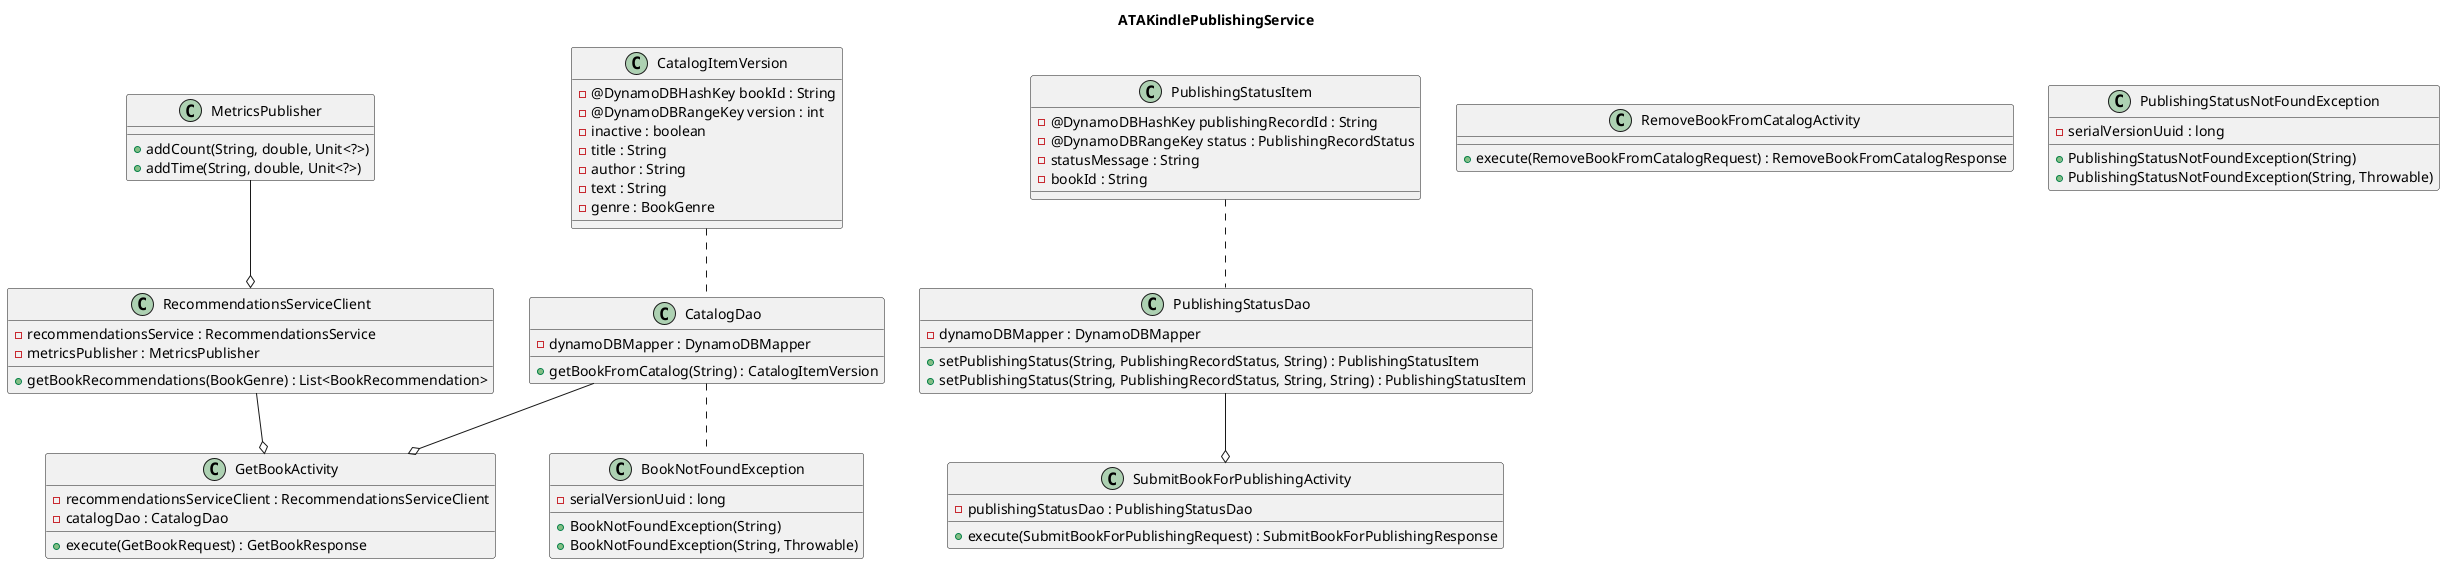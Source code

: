 @startuml

title ATAKindlePublishingService

class GetBookActivity {
  - recommendationsServiceClient : RecommendationsServiceClient
  - catalogDao : CatalogDao
  + execute(GetBookRequest) : GetBookResponse
}

class SubmitBookForPublishingActivity {
  - publishingStatusDao : PublishingStatusDao
  + execute(SubmitBookForPublishingRequest) : SubmitBookForPublishingResponse
}

class RemoveBookFromCatalogActivity {
  + execute(RemoveBookFromCatalogRequest) : RemoveBookFromCatalogResponse
}

class RecommendationsServiceClient {
  - recommendationsService : RecommendationsService
  - metricsPublisher : MetricsPublisher
  + getBookRecommendations(BookGenre) : List<BookRecommendation>
}

class MetricsPublisher {
  + addCount(String, double, Unit<?>)
  + addTime(String, double, Unit<?>)
}

class CatalogItemVersion {
  - @DynamoDBHashKey bookId : String
  - @DynamoDBRangeKey version : int
  - inactive : boolean
  - title : String
  - author : String
  - text : String
  - genre : BookGenre
}

class PublishingStatusItem {
  - @DynamoDBHashKey publishingRecordId : String
  - @DynamoDBRangeKey status : PublishingRecordStatus
  - statusMessage : String
  - bookId : String
}

class CatalogDao {
  - dynamoDBMapper : DynamoDBMapper
  + getBookFromCatalog(String) : CatalogItemVersion
}

class PublishingStatusDao {
  - dynamoDBMapper : DynamoDBMapper
  + setPublishingStatus(String, PublishingRecordStatus, String) : PublishingStatusItem
  + setPublishingStatus(String, PublishingRecordStatus, String, String) : PublishingStatusItem
}

class BookNotFoundException {
  - serialVersionUuid : long
  + BookNotFoundException(String)
  + BookNotFoundException(String, Throwable)
}

class PublishingStatusNotFoundException {
  - serialVersionUuid : long
  + PublishingStatusNotFoundException(String)
  + PublishingStatusNotFoundException(String, Throwable)
}

CatalogDao --o GetBookActivity
RecommendationsServiceClient --o GetBookActivity
PublishingStatusDao --o SubmitBookForPublishingActivity
MetricsPublisher --o RecommendationsServiceClient

CatalogItemVersion .. CatalogDao
PublishingStatusItem .. PublishingStatusDao
CatalogDao .. BookNotFoundException

@enduml

